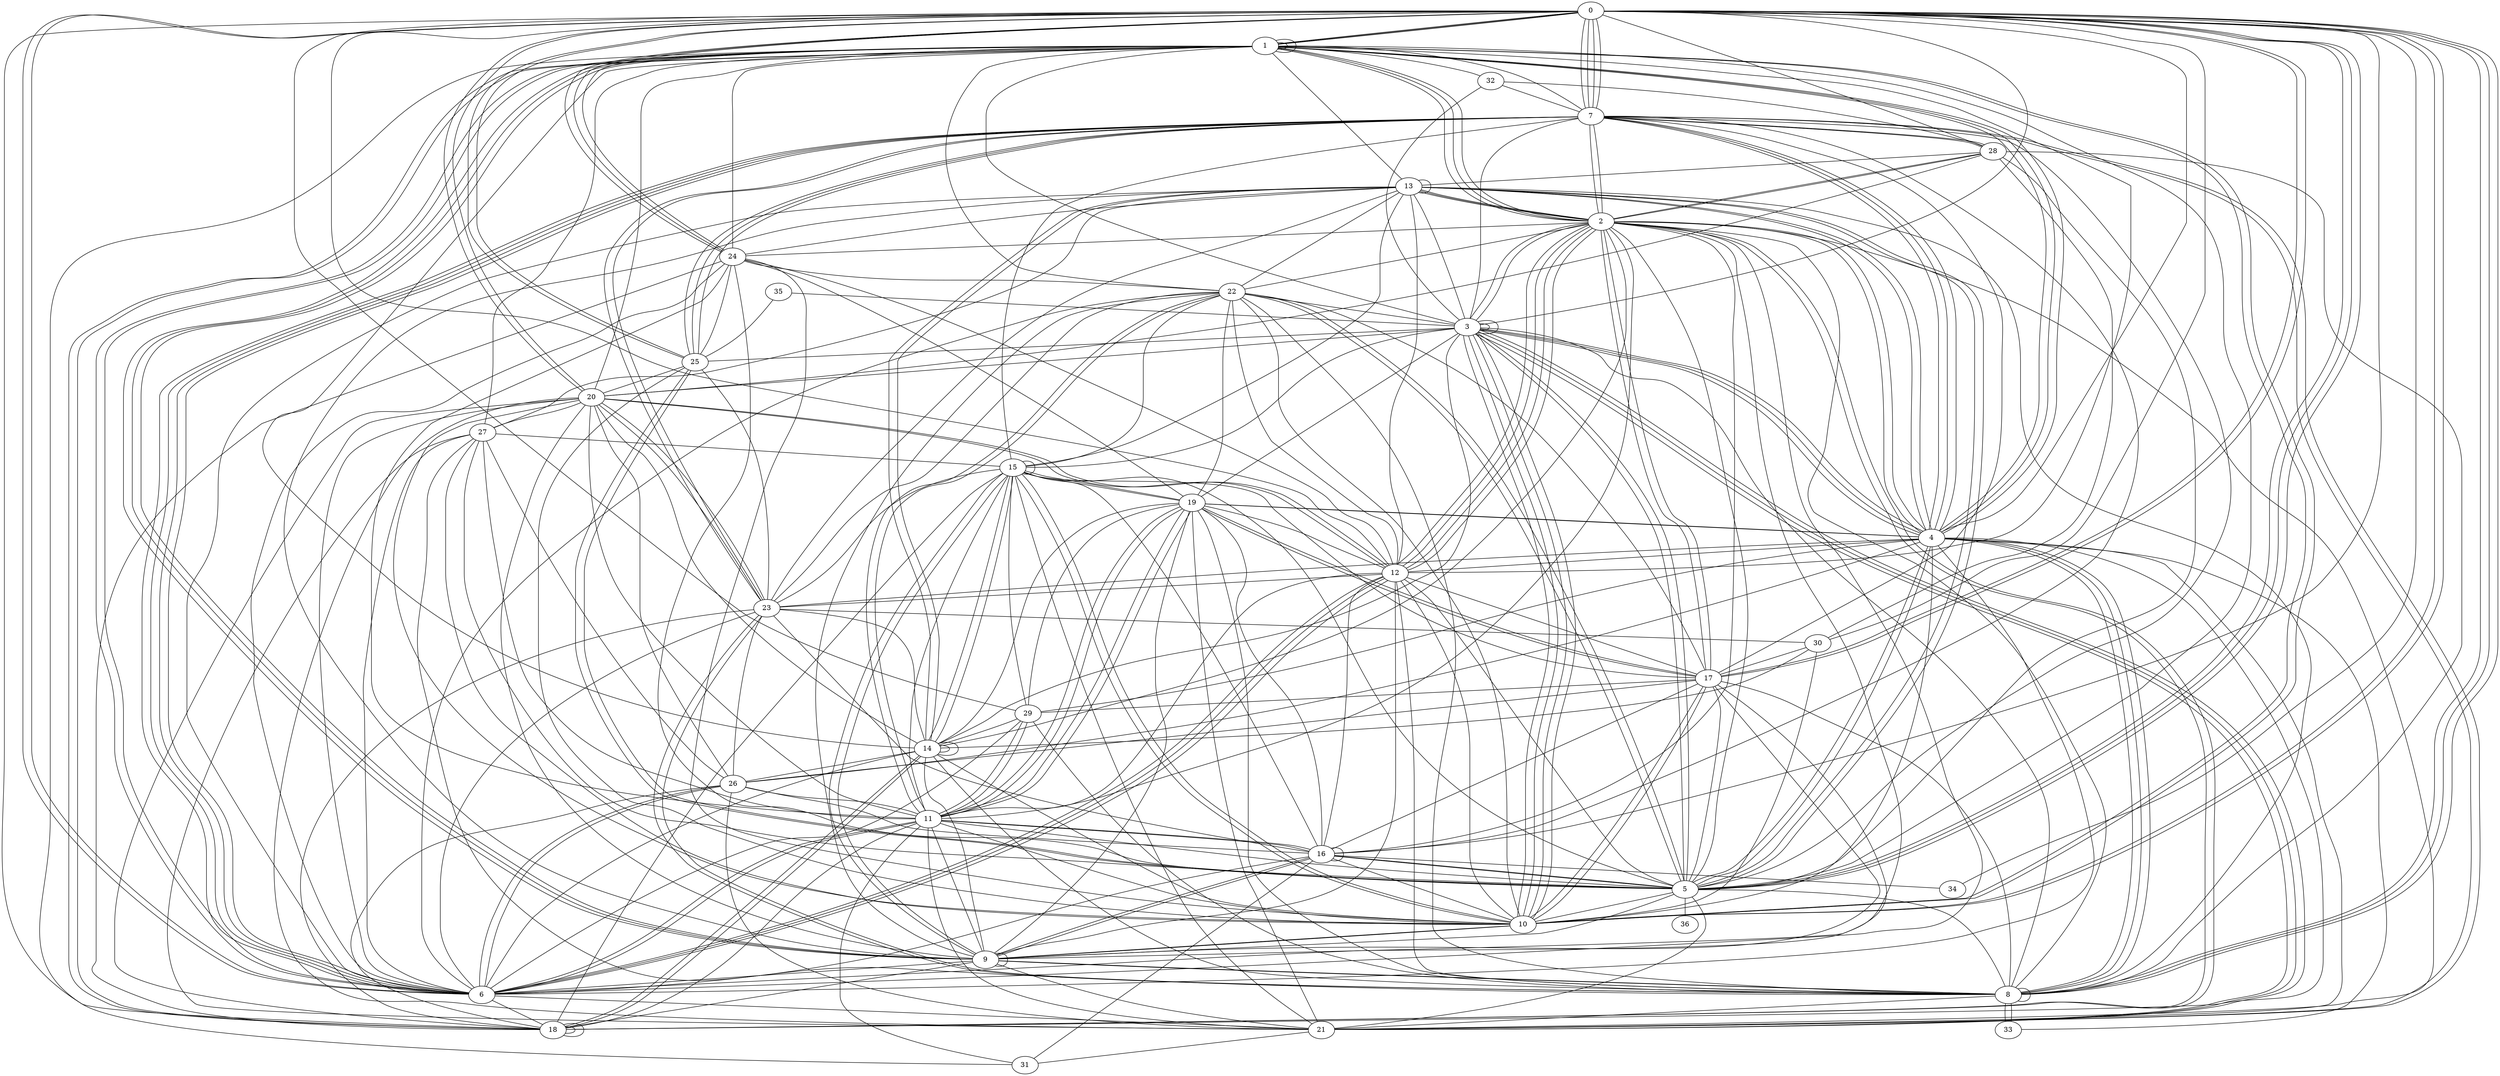 graph G {
0;
1;
2;
3;
4;
5;
6;
7;
8;
9;
10;
11;
12;
13;
14;
15;
16;
17;
18;
19;
20;
21;
22;
23;
24;
25;
26;
27;
28;
29;
30;
31;
32;
33;
34;
35;
36;
9--20 ;
10--11 ;
1--2 ;
19--4 ;
5--13 ;
6--14 ;
4--2 ;
8--5 ;
26--4 ;
20--18 ;
24--22 ;
0--8 ;
30--0 ;
13--27 ;
7--3 ;
6--29 ;
5--21 ;
26--20 ;
17--22 ;
1--7 ;
3--1 ;
20--0 ;
23--14 ;
7--6 ;
0--16 ;
5--3 ;
12--10 ;
8--23 ;
6--27 ;
6--12 ;
7--0 ;
12--19 ;
27--11 ;
21--11 ;
0--8 ;
9--10 ;
1--4 ;
29--15 ;
23--4 ;
2--16 ;
15--13 ;
18--0 ;
20--27 ;
10--15 ;
4--6 ;
0--20 ;
19--17 ;
6--26 ;
20--21 ;
25--20 ;
5--11 ;
14--3 ;
25--7 ;
10--0 ;
8--17 ;
25--0 ;
2--3 ;
2--18 ;
0--25 ;
4--8 ;
17--29 ;
1--13 ;
22--9 ;
3--3 ;
0--24 ;
3--19 ;
21--31 ;
13--4 ;
4--5 ;
23--26 ;
22--23 ;
16--34 ;
28--0 ;
3--4 ;
7--21 ;
3--4 ;
17--5 ;
19--9 ;
9--15 ;
5--15 ;
1--14 ;
4--8 ;
16--9 ;
15--9 ;
1--0 ;
10--9 ;
11--16 ;
13--3 ;
26--11 ;
4--2 ;
13--5 ;
12--0 ;
10--17 ;
6--1 ;
7--0 ;
8--9 ;
4--7 ;
1--1 ;
12--24 ;
17--9 ;
8--23 ;
20--12 ;
9--8 ;
25--10 ;
9--21 ;
25--7 ;
16--15 ;
10--22 ;
11--22 ;
7--6 ;
21--27 ;
7--6 ;
6--12 ;
1--22 ;
20--12 ;
20--6 ;
19--15 ;
10--3 ;
16--23 ;
9--6 ;
28--2 ;
22--13 ;
5--7 ;
16--19 ;
19--4 ;
13--6 ;
7--0 ;
13--14 ;
5--9 ;
24--13 ;
11--18 ;
1--10 ;
2--13 ;
17--19 ;
8--0 ;
26--27 ;
1--9 ;
2--24 ;
22--11 ;
29--0 ;
33--8 ;
8--29 ;
9--9 ;
17--7 ;
12--23 ;
17--10 ;
23--6 ;
19--14 ;
19--11 ;
25--24 ;
8--21 ;
10--3 ;
30--10 ;
3--10 ;
6--12 ;
27--1 ;
1--0 ;
4--8 ;
25--5 ;
2--18 ;
30--17 ;
2--5 ;
14--30 ;
18--26 ;
32--7 ;
7--0 ;
9--18 ;
5--16 ;
19--11 ;
22--3 ;
22--15 ;
11--31 ;
10--14 ;
16--12 ;
28--5 ;
12--2 ;
15--10 ;
17--15 ;
6--24 ;
18--1 ;
14--26 ;
16--6 ;
14--9 ;
28--2 ;
21--4 ;
15--14 ;
8--33 ;
19--21 ;
0--24 ;
5--0 ;
2--1 ;
17--0 ;
12--2 ;
12--2 ;
16--16 ;
2--17 ;
9--12 ;
16--31 ;
3--5 ;
4--12 ;
10--4 ;
3--21 ;
12--11 ;
22--6 ;
1--1 ;
19--22 ;
18--18 ;
14--14 ;
13--2 ;
3--32 ;
28--32 ;
5--22 ;
18--4 ;
7--4 ;
5--0 ;
3--21 ;
8--8 ;
12--13 ;
24--1 ;
29--11 ;
3--10 ;
29--4 ;
28--13 ;
7--28 ;
8--27 ;
8--14 ;
10--0 ;
24--18 ;
1--20 ;
16--11 ;
13--14 ;
15--7 ;
5--36 ;
14--14 ;
1--2 ;
35--25 ;
0--34 ;
16--26 ;
4--5 ;
7--25 ;
15--19 ;
7--2 ;
0--24 ;
3--8 ;
3--25 ;
15--15 ;
10--16 ;
1--9 ;
15--18 ;
11--19 ;
27--15 ;
23--30 ;
14--20 ;
6--11 ;
7--28 ;
9--1 ;
5--24 ;
15--11 ;
12--8 ;
20--23 ;
27--5 ;
5--22 ;
13--13 ;
2--9 ;
2--22 ;
10--20 ;
6--21 ;
5--10 ;
20--28 ;
0--6 ;
6--17 ;
13--2 ;
11--2 ;
6--0 ;
29--11 ;
22--12 ;
11--20 ;
31--1 ;
23--15 ;
21--26 ;
0--1 ;
29--19 ;
35--3 ;
1--4 ;
2--17 ;
29--14 ;
0--4 ;
24--19 ;
30--28 ;
11--24 ;
4--1 ;
6--18 ;
6--11 ;
4--3 ;
21--15 ;
13--8 ;
8--2 ;
16--17 ;
28--8 ;
9--11 ;
14--18 ;
20--23 ;
3--21 ;
25--5 ;
3--15 ;
3--3 ;
14--15 ;
23--18 ;
7--23 ;
14--2 ;
7--4 ;
7--16 ;
33--4 ;
19--8 ;
3--2 ;
3--20 ;
23--7 ;
9--13 ;
9--16 ;
12--1 ;
19--11 ;
7--2 ;
4--13 ;
14--18 ;
5--1 ;
12--17 ;
1--32 ;
18--1 ;
2--21 ;
26--6 ;
10--1 ;
6--2 ;
0--17 ;
22--8 ;
12--5 ;
24--10 ;
1--6 ;
23--25 ;
17--26 ;
27--10 ;
5--0 ;
13--23 ;
0--3 ;
21--7 ;
7--6 ;
16--5 ;
2--12 ;
18--18 ;
}
